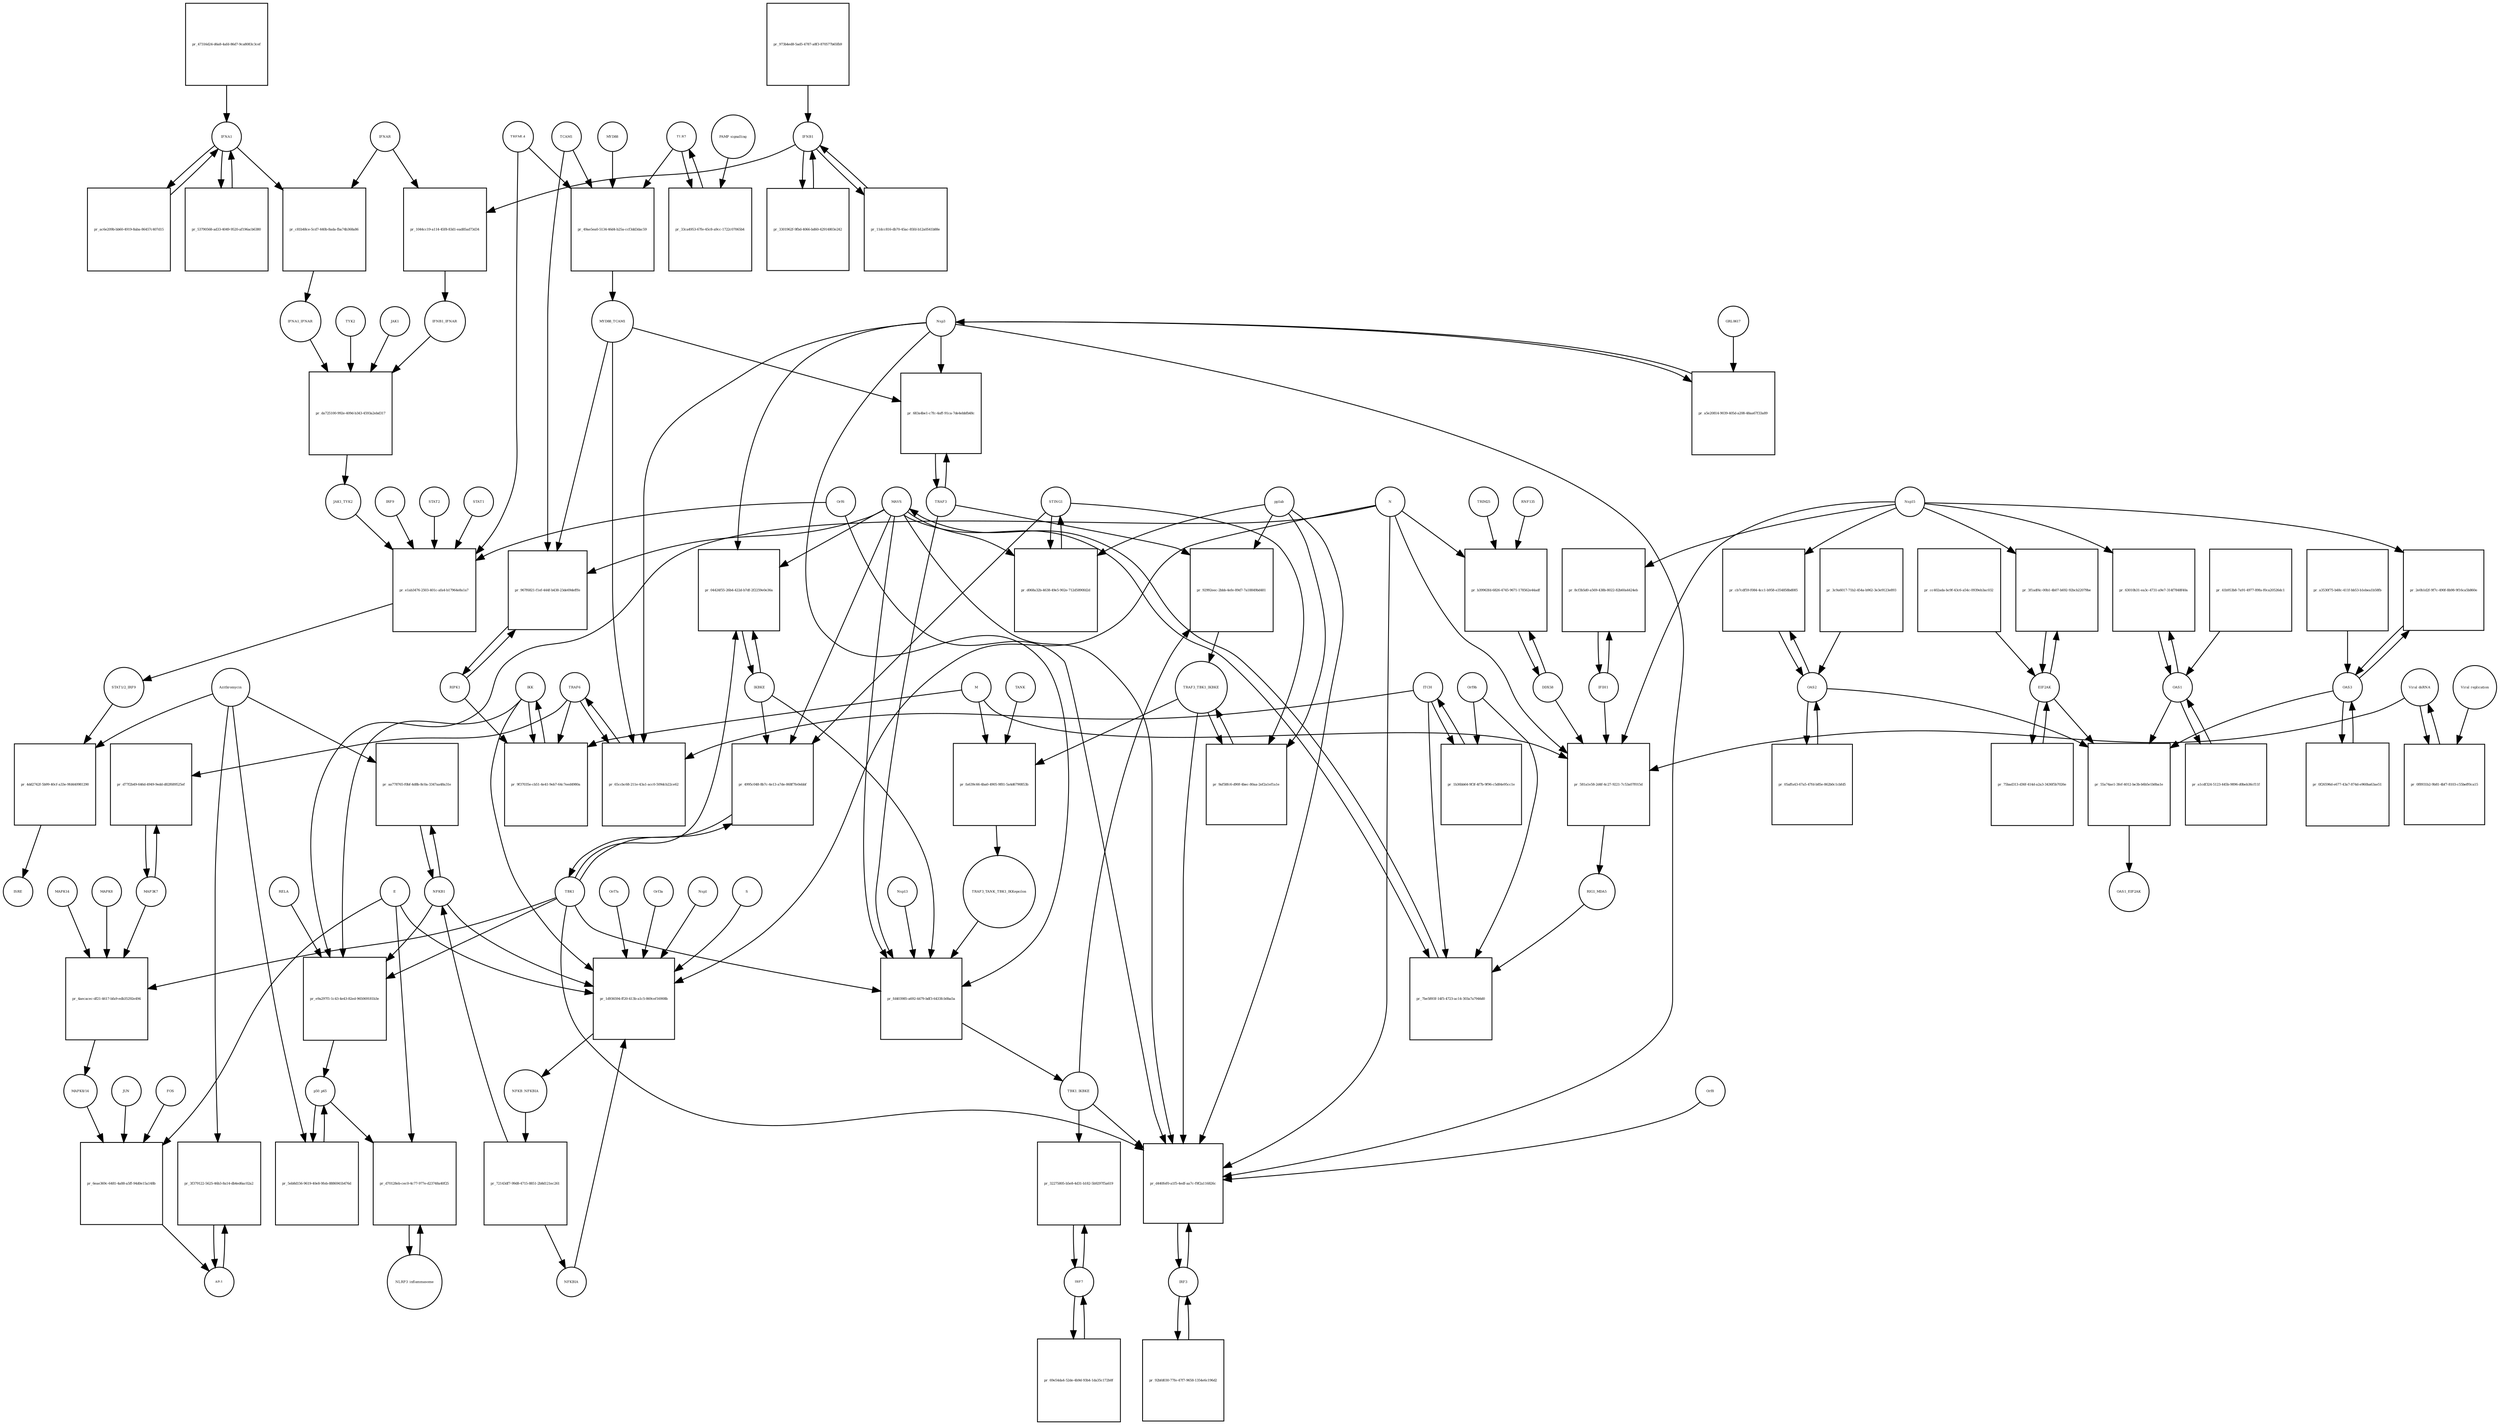 strict digraph  {
IFNA1 [annotation="urn_miriam_pubmed_31226023|urn_miriam_wikipathways_WP4868", bipartite=0, cls=macromolecule, fontsize=4, label=IFNA1, shape=circle];
"pr_ac6e209b-bb60-4919-8aba-86457c407d15" [annotation="", bipartite=1, cls=process, fontsize=4, label="pr_ac6e209b-bb60-4919-8aba-86457c407d15", shape=square];
IFNB1 [annotation="urn_miriam_pubmed_31226023|urn_miriam_wikipathways_WP4868", bipartite=0, cls=macromolecule, fontsize=4, label=IFNB1, shape=circle];
"pr_3301962f-9fbd-4066-bd60-42914803e242" [annotation="", bipartite=1, cls=process, fontsize=4, label="pr_3301962f-9fbd-4066-bd60-42914803e242", shape=square];
"STAT1/2_IRF9" [annotation="urn_miriam_pubmed_31226023|urn_miriam_wikipathways_WP4868", bipartite=0, cls=complex, fontsize=4, label="STAT1/2_IRF9", shape=circle];
"pr_4dd2742f-5b99-40cf-a33e-9fd440981290" [annotation="", bipartite=1, cls=process, fontsize=4, label="pr_4dd2742f-5b99-40cf-a33e-9fd440981290", shape=square];
ISRE [annotation="urn_miriam_pubmed_31226023|urn_miriam_wikipathways_WP4868", bipartite=0, cls=complex, fontsize=4, label=ISRE, shape=circle];
Azithromycin [annotation=urn_miriam_wikipathways_WP4868, bipartite=0, cls="simple chemical", fontsize=4, label=Azithromycin, shape=circle];
"AP-1" [annotation="urn_miriam_pubmed_31226023|urn_miriam_wikipathways_WP4868", bipartite=0, cls=complex, fontsize=4, label="AP-1", shape=circle];
"pr_3f379122-5625-46b3-8a14-db4ed6ac02a2" [annotation="", bipartite=1, cls=process, fontsize=4, label="pr_3f379122-5625-46b3-8a14-db4ed6ac02a2", shape=square];
NFKB1 [annotation=urn_miriam_wikipathways_WP4868, bipartite=0, cls=macromolecule, fontsize=4, label=NFKB1, shape=circle];
"pr_aa778765-f0bf-4d8b-8c0a-3347aa48a31e" [annotation="", bipartite=1, cls=process, fontsize=4, label="pr_aa778765-f0bf-4d8b-8c0a-3347aa48a31e", shape=square];
IRF3 [annotation="", bipartite=0, cls=macromolecule, fontsize=4, label=IRF3, shape=circle];
"pr_92bfd030-77fe-47f7-9658-1354e6c196d2" [annotation="", bipartite=1, cls=process, fontsize=4, label="pr_92bfd030-77fe-47f7-9658-1354e6c196d2", shape=square];
p50_p65 [annotation="", bipartite=0, cls=complex, fontsize=4, label=p50_p65, shape=circle];
"pr_5eb8d156-9619-40e8-9feb-8886941b476d" [annotation="", bipartite=1, cls=process, fontsize=4, label="pr_5eb8d156-9619-40e8-9feb-8886941b476d", shape=square];
IRF7 [annotation="", bipartite=0, cls=macromolecule, fontsize=4, label=IRF7, shape=circle];
"pr_69e54da4-52de-4b9d-93b4-1da35c172b0f" [annotation="", bipartite=1, cls=process, fontsize=4, label="pr_69e54da4-52de-4b9d-93b4-1da35c172b0f", shape=square];
"pr_11dcc816-db70-45ac-85fd-b12a0541b88e" [annotation="", bipartite=1, cls=process, fontsize=4, label="pr_11dcc816-db70-45ac-85fd-b12a0541b88e", shape=square];
"pr_53790568-ad33-4049-9520-af196acb6380" [annotation="", bipartite=1, cls=process, fontsize=4, label="pr_53790568-ad33-4049-9520-af196acb6380", shape=square];
OAS1 [annotation="", bipartite=0, cls=macromolecule, fontsize=4, label=OAS1, shape=circle];
"pr_a1cdf324-5123-445b-9896-d0beb36cf11f" [annotation="", bipartite=1, cls=process, fontsize=4, label="pr_a1cdf324-5123-445b-9896-d0beb36cf11f", shape=square];
EIF2AK [annotation="", bipartite=0, cls=macromolecule, fontsize=4, label=EIF2AK, shape=circle];
"pr_75bad313-d36f-414d-a2a3-3436f5b7026e" [annotation="", bipartite=1, cls=process, fontsize=4, label="pr_75bad313-d36f-414d-a2a3-3436f5b7026e", shape=square];
OAS2 [annotation="", bipartite=0, cls=macromolecule, fontsize=4, label=OAS2, shape=circle];
"pr_05affa43-67a5-47fd-b85e-862b0c1cbfd5" [annotation="", bipartite=1, cls=process, fontsize=4, label="pr_05affa43-67a5-47fd-b85e-862b0c1cbfd5", shape=square];
OAS3 [annotation="", bipartite=0, cls=macromolecule, fontsize=4, label=OAS3, shape=circle];
"pr_0f26596d-e677-43a7-874d-e960ba63ae51" [annotation="", bipartite=1, cls=process, fontsize=4, label="pr_0f26596d-e677-43a7-874d-e960ba63ae51", shape=square];
"pr_973b4ed8-5ad5-4787-a8f3-870577b65fb9" [annotation="", bipartite=1, cls=process, fontsize=4, label="pr_973b4ed8-5ad5-4787-a8f3-870577b65fb9", shape=square];
"pr_47316d24-d6a8-4afd-86d7-9ca8083c3cef" [annotation="", bipartite=1, cls=process, fontsize=4, label="pr_47316d24-d6a8-4afd-86d7-9ca8083c3cef", shape=square];
"pr_41b953b8-7a91-4977-89fa-f0ca20526dc1" [annotation="", bipartite=1, cls=process, fontsize=4, label="pr_41b953b8-7a91-4977-89fa-f0ca20526dc1", shape=square];
"pr_cc402ada-bc9f-43c6-a54c-0939eb3ac032" [annotation="", bipartite=1, cls=process, fontsize=4, label="pr_cc402ada-bc9f-43c6-a54c-0939eb3ac032", shape=square];
TRAF6 [annotation="urn_miriam_pubmed_31226023|urn_miriam_wikipathways_WP4868", bipartite=0, cls=macromolecule, fontsize=4, label=TRAF6, shape=circle];
"pr_65ccbc68-211e-43a1-acc0-509dcb22ce62" [annotation="", bipartite=1, cls=process, fontsize=4, label="pr_65ccbc68-211e-43a1-acc0-509dcb22ce62", shape=square];
MYD88_TCAM1 [annotation=urn_miriam_pubmed_31226023, bipartite=0, cls=complex, fontsize=4, label=MYD88_TCAM1, shape=circle];
Nsp3 [annotation="urn_miriam_pubmed_31226023|urn_miriam_wikipathways_WP4868|urn_miriam_ncbiprotein_YP_009725299", bipartite=0, cls=macromolecule, fontsize=4, label=Nsp3, shape=circle];
ITCH [annotation="", bipartite=0, cls=macromolecule, fontsize=4, label=ITCH, shape=circle];
TBK1 [annotation="urn_miriam_pubmed_31226023|urn_miriam_wikipathways_WP4868|urn_miriam_pubmed_24622840", bipartite=0, cls=macromolecule, fontsize=4, label=TBK1, shape=circle];
"pr_4995c048-8b7c-4e13-a7de-868f7fe0ebbf" [annotation="", bipartite=1, cls=process, fontsize=4, label="pr_4995c048-8b7c-4e13-a7de-868f7fe0ebbf", shape=square];
IKBKE [annotation="", bipartite=0, cls=macromolecule, fontsize=4, label=IKBKE, shape=circle];
STING1 [annotation=urn_miriam_pubmed_24622840, bipartite=0, cls=macromolecule, fontsize=4, label=STING1, shape=circle];
MAVS [annotation="", bipartite=0, cls=macromolecule, fontsize=4, label=MAVS, shape=circle];
"pr_3c9a6017-71b2-454a-b962-3e3e9123e893" [annotation="", bipartite=1, cls=process, fontsize=4, label="pr_3c9a6017-71b2-454a-b962-3e3e9123e893", shape=square];
"pr_a3530f75-b48c-411f-bb53-b1ebea1b58fb" [annotation="", bipartite=1, cls=process, fontsize=4, label="pr_a3530f75-b48c-411f-bb53-b1ebea1b58fb", shape=square];
TRAF3 [annotation=urn_miriam_pubmed_31226023, bipartite=0, cls=macromolecule, fontsize=4, label=TRAF3, shape=circle];
"pr_683a4be1-c7fc-4aff-91ca-7de4ebbfb48c" [annotation="", bipartite=1, cls=process, fontsize=4, label="pr_683a4be1-c7fc-4aff-91ca-7de4ebbfb48c", shape=square];
MAP3K7 [annotation="", bipartite=0, cls=macromolecule, fontsize=4, label=MAP3K7, shape=circle];
"pr_d77f2b49-646d-4949-9edd-d82f689525ef" [annotation="", bipartite=1, cls=process, fontsize=4, label="pr_d77f2b49-646d-4949-9edd-d82f689525ef", shape=square];
IKK [annotation="", bipartite=0, cls=complex, fontsize=4, label=IKK, shape=circle];
"pr_9f37035e-cb51-4e41-9eb7-64c7eed4980a" [annotation="", bipartite=1, cls=process, fontsize=4, label="pr_9f37035e-cb51-4e41-9eb7-64c7eed4980a", shape=square];
RIPK1 [annotation="", bipartite=0, cls=macromolecule, fontsize=4, label=RIPK1, shape=circle];
M [annotation="urn_miriam_pubmed_31226023|urn_miriam_ncbiprotein_BCD58756", bipartite=0, cls=macromolecule, fontsize=4, label=M, shape=circle];
"pr_04424f55-26b4-422d-b7df-2f2259e0e36a" [annotation="", bipartite=1, cls=process, fontsize=4, label="pr_04424f55-26b4-422d-b7df-2f2259e0e36a", shape=square];
"pr_d440fef0-a1f5-4edf-aa7c-f9f2a116826c" [annotation="", bipartite=1, cls=process, fontsize=4, label="pr_d440fef0-a1f5-4edf-aa7c-f9f2a116826c", shape=square];
TBK1_IKBKE [annotation="urn_miriam_pubmed_31226023|urn_miriam_wikipathways_WP4868|urn_miriam_pubmed_24622840", bipartite=0, cls=complex, fontsize=4, label=TBK1_IKBKE, shape=circle];
N [annotation="urn_miriam_pubmed_31226023|urn_miriam_ncbiprotein_BCD58761", bipartite=0, cls=macromolecule, fontsize=4, label=N, shape=circle];
TRAF3_TBK1_IKBKE [annotation=urn_miriam_pubmed_24622840, bipartite=0, cls=complex, fontsize=4, label=TRAF3_TBK1_IKBKE, shape=circle];
Orf8 [annotation=urn_miriam_ncbiprotein_BCD58760, bipartite=0, cls=complex, fontsize=4, label=Orf8, shape=circle];
Orf6 [annotation="urn_miriam_pubmed_31226023|urn_miriam_ncbiprotein_BCD58757", bipartite=0, cls=macromolecule, fontsize=4, label=Orf6, shape=circle];
pp1ab [annotation="urn_miriam_ncbiprotein_YP_009724389|urn_miriam_pubmed_24622840", bipartite=0, cls=macromolecule, fontsize=4, label=pp1ab, shape=circle];
"pr_967f6821-f1ef-444f-b438-23de69defffe" [annotation="", bipartite=1, cls=process, fontsize=4, label="pr_967f6821-f1ef-444f-b438-23de69defffe", shape=square];
TCAM1 [annotation=urn_miriam_pubmed_31226023, bipartite=0, cls=macromolecule, fontsize=4, label=TCAM1, shape=circle];
"pr_7be5893f-14f5-4723-ac14-303a7a7946d0" [annotation="", bipartite=1, cls=process, fontsize=4, label="pr_7be5893f-14f5-4723-ac14-303a7a7946d0", shape=square];
RIG1_MDA5 [annotation="urn_miriam_pubmed_31226023|urn_miriam_pubmed_19052324", bipartite=0, cls=complex, fontsize=4, label=RIG1_MDA5, shape=circle];
Orf9b [annotation="urn_miriam_pubmed_31226023|urn_miriam_ncbiprotein_ABI96969|urn_miriam_uniprot_P0DTD2", bipartite=0, cls=macromolecule, fontsize=4, label=Orf9b, shape=circle];
"pr_2e0b1d2f-9f7c-490f-8b98-9f16ca5b860e" [annotation="", bipartite=1, cls=process, fontsize=4, label="pr_2e0b1d2f-9f7c-490f-8b98-9f16ca5b860e", shape=square];
Nsp15 [annotation="urn_miriam_pubmed_31226023|urn_miriam_ncbiprotein_YP_009725310", bipartite=0, cls=macromolecule, fontsize=4, label=Nsp15, shape=circle];
"pr_cb7cdf59-f084-4cc1-b958-e354858bd085" [annotation="", bipartite=1, cls=process, fontsize=4, label="pr_cb7cdf59-f084-4cc1-b958-e354858bd085", shape=square];
"pr_63010b31-ea3c-4731-a9e7-314f7848f40a" [annotation="", bipartite=1, cls=process, fontsize=4, label="pr_63010b31-ea3c-4731-a9e7-314f7848f40a", shape=square];
"pr_3f1adf4c-00b1-4b07-b692-92bcb22079be" [annotation="", bipartite=1, cls=process, fontsize=4, label="pr_3f1adf4c-00b1-4b07-b692-92bcb22079be", shape=square];
"Viral dsRNA" [annotation="urn_miriam_pubmed_31226023|urn_miriam_pubmed_19052324|urn_miriam_taxonomy_694009", bipartite=0, cls="nucleic acid feature", fontsize=4, label="Viral dsRNA", shape=circle];
"pr_0f8931b2-9b81-4bf7-8103-c55beff0ca15" [annotation="", bipartite=1, cls=process, fontsize=4, label="pr_0f8931b2-9b81-4bf7-8103-c55beff0ca15", shape=square];
"Viral replication" [annotation="urn_miriam_pubmed_31226023|urn_miriam_pubmed_19052324|urn_miriam_mesh_D014779", bipartite=0, cls=phenotype, fontsize=4, label="Viral replication", shape=circle];
"pr_a5e20814-9039-405d-a208-48aa67f33a89" [annotation="", bipartite=1, cls=process, fontsize=4, label="pr_a5e20814-9039-405d-a208-48aa67f33a89", shape=square];
GRL0617 [annotation=urn_miriam_wikipathways_WP4868, bipartite=0, cls="simple chemical", fontsize=4, label=GRL0617, shape=circle];
"pr_d068a32b-4638-49e5-902e-712d5890fd2d" [annotation="", bipartite=1, cls=process, fontsize=4, label="pr_d068a32b-4638-49e5-902e-712d5890fd2d", shape=square];
"pr_9af58fc6-d90f-4bec-80aa-2ef2a1ef1a1e" [annotation="", bipartite=1, cls=process, fontsize=4, label="pr_9af58fc6-d90f-4bec-80aa-2ef2a1ef1a1e", shape=square];
TLR7 [annotation=urn_miriam_pubmed_31226023, bipartite=0, cls=macromolecule, fontsize=4, label=TLR7, shape=circle];
"pr_33ca4953-67fe-45c8-a9cc-1722c07065b4" [annotation="", bipartite=1, cls=process, fontsize=4, label="pr_33ca4953-67fe-45c8-a9cc-1722c07065b4", shape=square];
"PAMP signalling" [annotation="urn_miriam_pubmed_31226023|urn_miriam_mesh_D000069452", bipartite=0, cls=phenotype, fontsize=4, label="PAMP signalling", shape=circle];
IFIH1 [annotation="", bipartite=0, cls=macromolecule, fontsize=4, label=IFIH1, shape=circle];
"pr_8cf3b5d0-a569-438b-8022-82b60a4424eb" [annotation="", bipartite=1, cls=process, fontsize=4, label="pr_8cf3b5d0-a569-438b-8022-82b60a4424eb", shape=square];
DDX58 [annotation="urn_miriam_pubmed_31226023|urn_miriam_pubmed_19052324", bipartite=0, cls=macromolecule, fontsize=4, label=DDX58, shape=circle];
"pr_b39963fd-6826-4745-9671-178562e44adf" [annotation="", bipartite=1, cls=process, fontsize=4, label="pr_b39963fd-6826-4745-9671-178562e44adf", shape=square];
TRIM25 [annotation="", bipartite=0, cls=macromolecule, fontsize=4, label=TRIM25, shape=circle];
RNF135 [annotation="", bipartite=0, cls=macromolecule, fontsize=4, label=RNF135, shape=circle];
"pr_1b36bb64-9f3f-4f7b-9f96-c5d84e95cc1e" [annotation="", bipartite=1, cls=process, fontsize=4, label="pr_1b36bb64-9f3f-4f7b-9f96-c5d84e95cc1e", shape=square];
"pr_fa639c66-4ba0-4905-9f81-5a4d6790853b" [annotation="", bipartite=1, cls=process, fontsize=4, label="pr_fa639c66-4ba0-4905-9f81-5a4d6790853b", shape=square];
TRAF3_TANK_TBK1_IKKepsilon [annotation="", bipartite=0, cls=complex, fontsize=4, label=TRAF3_TANK_TBK1_IKKepsilon, shape=circle];
TANK [annotation="", bipartite=0, cls=macromolecule, fontsize=4, label=TANK, shape=circle];
"pr_32275805-b5e8-4d31-b182-5b9297f5a619" [annotation="", bipartite=1, cls=process, fontsize=4, label="pr_32275805-b5e8-4d31-b182-5b9297f5a619", shape=square];
NLRP3_inflammasome [annotation="", bipartite=0, cls=complex, fontsize=4, label=NLRP3_inflammasome, shape=circle];
"pr_d70128eb-cec0-4c77-977e-d23748a40f25" [annotation="", bipartite=1, cls=process, fontsize=4, label="pr_d70128eb-cec0-4c77-977e-d23748a40f25", shape=square];
E [annotation="urn_miriam_pubmed_31226023|urn_miriam_ncbiprotein_BCD58755", bipartite=0, cls=macromolecule, fontsize=4, label=E, shape=circle];
STAT1 [annotation="urn_miriam_pubmed_31226023|urn_miriam_wikipathways_WP4868", bipartite=0, cls=macromolecule, fontsize=4, label=STAT1, shape=circle];
"pr_e1ab3476-2503-401c-afa4-b17964e8a1a7" [annotation="", bipartite=1, cls=process, fontsize=4, label="pr_e1ab3476-2503-401c-afa4-b17964e8a1a7", shape=square];
TREML4 [annotation=urn_miriam_wikipathways_WP4868, bipartite=0, cls=macromolecule, fontsize=4, label=TREML4, shape=circle];
JAK1_TYK2 [annotation="urn_miriam_pubmed_31226023|urn_miriam_wikipathways_WP4868", bipartite=0, cls=complex, fontsize=4, label=JAK1_TYK2, shape=circle];
IRF9 [annotation="urn_miriam_pubmed_31226023|urn_miriam_wikipathways_WP4868", bipartite=0, cls=macromolecule, fontsize=4, label=IRF9, shape=circle];
STAT2 [annotation="urn_miriam_pubmed_31226023|urn_miriam_wikipathways_WP4868", bipartite=0, cls=macromolecule, fontsize=4, label=STAT2, shape=circle];
"pr_55a74ae1-3fef-4012-be3b-b6b5e1b0ba1e" [annotation="", bipartite=1, cls=process, fontsize=4, label="pr_55a74ae1-3fef-4012-be3b-b6b5e1b0ba1e", shape=square];
OAS1_EIF2AK [annotation="", bipartite=0, cls=complex, fontsize=4, label=OAS1_EIF2AK, shape=circle];
JAK1 [annotation="urn_miriam_pubmed_31226023|urn_miriam_wikipathways_WP4868", bipartite=0, cls=macromolecule, fontsize=4, label=JAK1, shape=circle];
"pr_da725100-992e-409d-b343-4593a2ebd317" [annotation="", bipartite=1, cls=process, fontsize=4, label="pr_da725100-992e-409d-b343-4593a2ebd317", shape=square];
IFNA1_IFNAR [annotation="urn_miriam_pubmed_31226023|urn_miriam_wikipathways_WP4868", bipartite=0, cls=complex, fontsize=4, label=IFNA1_IFNAR, shape=circle];
IFNB1_IFNAR [annotation="urn_miriam_pubmed_31226023|urn_miriam_wikipathways_WP4868", bipartite=0, cls=complex, fontsize=4, label=IFNB1_IFNAR, shape=circle];
TYK2 [annotation="urn_miriam_pubmed_31226023|urn_miriam_wikipathways_WP4868", bipartite=0, cls=macromolecule, fontsize=4, label=TYK2, shape=circle];
MYD88 [annotation="urn_miriam_pubmed_31226023|urn_miriam_wikipathways_WP4868", bipartite=0, cls=macromolecule, fontsize=4, label=MYD88, shape=circle];
"pr_49ae5ea0-5134-46d4-b25a-ccf3dd3dac59" [annotation="", bipartite=1, cls=process, fontsize=4, label="pr_49ae5ea0-5134-46d4-b25a-ccf3dd3dac59", shape=square];
NFKB_NFKBIA [annotation="urn_miriam_pubmed_31226023|urn_miriam_wikipathways_WP4868", bipartite=0, cls=complex, fontsize=4, label=NFKB_NFKBIA, shape=circle];
"pr_72143df7-99d8-4715-8851-2b8d121ec261" [annotation="", bipartite=1, cls=process, fontsize=4, label="pr_72143df7-99d8-4715-8851-2b8d121ec261", shape=square];
NFKBIA [annotation="urn_miriam_pubmed_31226023|urn_miriam_wikipathways_WP4868", bipartite=0, cls=macromolecule, fontsize=4, label=NFKBIA, shape=circle];
IFNAR [annotation="urn_miriam_pubmed_31226023|urn_miriam_wikipathways_WP4868", bipartite=0, cls=complex, fontsize=4, label=IFNAR, shape=circle];
"pr_c81b48ce-5cd7-440b-8ada-fba74b368a86" [annotation="", bipartite=1, cls=process, fontsize=4, label="pr_c81b48ce-5cd7-440b-8ada-fba74b368a86", shape=square];
"pr_1044cc19-a114-45f8-83d1-ead85ad73d34" [annotation="", bipartite=1, cls=process, fontsize=4, label="pr_1044cc19-a114-45f8-83d1-ead85ad73d34", shape=square];
MAPK14 [annotation="urn_miriam_pubmed_31226023|urn_miriam_wikipathways_WP4868", bipartite=0, cls=macromolecule, fontsize=4, label=MAPK14, shape=circle];
"pr_4aecacec-df21-4617-bfa9-edb35292e494" [annotation="", bipartite=1, cls=process, fontsize=4, label="pr_4aecacec-df21-4617-bfa9-edb35292e494", shape=square];
"MAPK8/14" [annotation="urn_miriam_pubmed_31226023|urn_miriam_wikipathways_WP4868", bipartite=0, cls=complex, fontsize=4, label="MAPK8/14", shape=circle];
MAPK8 [annotation="urn_miriam_pubmed_31226023|urn_miriam_wikipathways_WP4868", bipartite=0, cls=macromolecule, fontsize=4, label=MAPK8, shape=circle];
JUN [annotation="urn_miriam_pubmed_31226023|urn_miriam_wikipathways_WP4868", bipartite=0, cls=macromolecule, fontsize=4, label=JUN, shape=circle];
"pr_6eae369c-6481-4a88-a5ff-94d0e15a148b" [annotation="", bipartite=1, cls=process, fontsize=4, label="pr_6eae369c-6481-4a88-a5ff-94d0e15a148b", shape=square];
FOS [annotation="urn_miriam_pubmed_31226023|urn_miriam_wikipathways_WP4868", bipartite=0, cls=macromolecule, fontsize=4, label=FOS, shape=circle];
"pr_1d936594-ff20-413b-a1c5-869cef16908b" [annotation="", bipartite=1, cls=process, fontsize=4, label="pr_1d936594-ff20-413b-a1c5-869cef16908b", shape=square];
Nsp1 [annotation="urn_miriam_pubmed_31226023|urn_miriam_ncbiprotein_YP_009725297", bipartite=0, cls=macromolecule, fontsize=4, label=Nsp1, shape=circle];
S [annotation=urn_miriam_ncbiprotein_BCD58753, bipartite=0, cls=macromolecule, fontsize=4, label=S, shape=circle];
Orf7a [annotation=urn_miriam_ncbiprotein_BCD58758, bipartite=0, cls=macromolecule, fontsize=4, label=Orf7a, shape=circle];
Orf3a [annotation=urn_miriam_ncbiprotein_BCD58754, bipartite=0, cls=macromolecule, fontsize=4, label=Orf3a, shape=circle];
"pr_fd403985-a692-4479-bdf3-6433fcb0ba5a" [annotation="", bipartite=1, cls=process, fontsize=4, label="pr_fd403985-a692-4479-bdf3-6433fcb0ba5a", shape=square];
Nsp13 [annotation="urn_miriam_uniprot_P0DTD1|urn_miriam_wikipathways_WP4868|urn_miriam_ncbiprotein_YP_009725308", bipartite=0, cls=macromolecule, fontsize=4, label=Nsp13, shape=circle];
RELA [annotation="", bipartite=0, cls=macromolecule, fontsize=4, label=RELA, shape=circle];
"pr_e9a297f1-1c43-4e43-82ed-965069181b3e" [annotation="", bipartite=1, cls=process, fontsize=4, label="pr_e9a297f1-1c43-4e43-82ed-965069181b3e", shape=square];
"pr_581a1e58-2d4f-4c27-9221-7c53a07f015d" [annotation="", bipartite=1, cls=process, fontsize=4, label="pr_581a1e58-2d4f-4c27-9221-7c53a07f015d", shape=square];
"pr_92992eec-2bbb-4efe-89d7-7a18849bd481" [annotation="", bipartite=1, cls=process, fontsize=4, label="pr_92992eec-2bbb-4efe-89d7-7a18849bd481", shape=square];
IFNA1 -> "pr_ac6e209b-bb60-4919-8aba-86457c407d15"  [annotation="", interaction_type=consumption];
IFNA1 -> "pr_53790568-ad33-4049-9520-af196acb6380"  [annotation="", interaction_type=consumption];
IFNA1 -> "pr_c81b48ce-5cd7-440b-8ada-fba74b368a86"  [annotation="", interaction_type=consumption];
"pr_ac6e209b-bb60-4919-8aba-86457c407d15" -> IFNA1  [annotation="", interaction_type=production];
IFNB1 -> "pr_3301962f-9fbd-4066-bd60-42914803e242"  [annotation="", interaction_type=consumption];
IFNB1 -> "pr_11dcc816-db70-45ac-85fd-b12a0541b88e"  [annotation="", interaction_type=consumption];
IFNB1 -> "pr_1044cc19-a114-45f8-83d1-ead85ad73d34"  [annotation="", interaction_type=consumption];
"pr_3301962f-9fbd-4066-bd60-42914803e242" -> IFNB1  [annotation="", interaction_type=production];
"STAT1/2_IRF9" -> "pr_4dd2742f-5b99-40cf-a33e-9fd440981290"  [annotation="", interaction_type=consumption];
"pr_4dd2742f-5b99-40cf-a33e-9fd440981290" -> ISRE  [annotation="", interaction_type=production];
Azithromycin -> "pr_4dd2742f-5b99-40cf-a33e-9fd440981290"  [annotation=urn_miriam_pubmed_31226023, interaction_type=inhibition];
Azithromycin -> "pr_3f379122-5625-46b3-8a14-db4ed6ac02a2"  [annotation=urn_miriam_pubmed_31226023, interaction_type=inhibition];
Azithromycin -> "pr_aa778765-f0bf-4d8b-8c0a-3347aa48a31e"  [annotation=urn_miriam_wikipathways_WP4868, interaction_type=inhibition];
Azithromycin -> "pr_5eb8d156-9619-40e8-9feb-8886941b476d"  [annotation=urn_miriam_pubmed_31226023, interaction_type=inhibition];
"AP-1" -> "pr_3f379122-5625-46b3-8a14-db4ed6ac02a2"  [annotation="", interaction_type=consumption];
"pr_3f379122-5625-46b3-8a14-db4ed6ac02a2" -> "AP-1"  [annotation="", interaction_type=production];
NFKB1 -> "pr_aa778765-f0bf-4d8b-8c0a-3347aa48a31e"  [annotation="", interaction_type=consumption];
NFKB1 -> "pr_1d936594-ff20-413b-a1c5-869cef16908b"  [annotation="", interaction_type=consumption];
NFKB1 -> "pr_e9a297f1-1c43-4e43-82ed-965069181b3e"  [annotation="", interaction_type=consumption];
"pr_aa778765-f0bf-4d8b-8c0a-3347aa48a31e" -> NFKB1  [annotation="", interaction_type=production];
IRF3 -> "pr_92bfd030-77fe-47f7-9658-1354e6c196d2"  [annotation="", interaction_type=consumption];
IRF3 -> "pr_d440fef0-a1f5-4edf-aa7c-f9f2a116826c"  [annotation="", interaction_type=consumption];
"pr_92bfd030-77fe-47f7-9658-1354e6c196d2" -> IRF3  [annotation="", interaction_type=production];
p50_p65 -> "pr_5eb8d156-9619-40e8-9feb-8886941b476d"  [annotation="", interaction_type=consumption];
p50_p65 -> "pr_d70128eb-cec0-4c77-977e-d23748a40f25"  [annotation="urn_miriam_pubmed_32133002|urn_miriam_taxonomy_694009|urn_miriam_pubmed_28531279", interaction_type=catalysis];
"pr_5eb8d156-9619-40e8-9feb-8886941b476d" -> p50_p65  [annotation="", interaction_type=production];
IRF7 -> "pr_69e54da4-52de-4b9d-93b4-1da35c172b0f"  [annotation="", interaction_type=consumption];
IRF7 -> "pr_32275805-b5e8-4d31-b182-5b9297f5a619"  [annotation="", interaction_type=consumption];
"pr_69e54da4-52de-4b9d-93b4-1da35c172b0f" -> IRF7  [annotation="", interaction_type=production];
"pr_11dcc816-db70-45ac-85fd-b12a0541b88e" -> IFNB1  [annotation="", interaction_type=production];
"pr_53790568-ad33-4049-9520-af196acb6380" -> IFNA1  [annotation="", interaction_type=production];
OAS1 -> "pr_a1cdf324-5123-445b-9896-d0beb36cf11f"  [annotation="", interaction_type=consumption];
OAS1 -> "pr_63010b31-ea3c-4731-a9e7-314f7848f40a"  [annotation="", interaction_type=consumption];
OAS1 -> "pr_55a74ae1-3fef-4012-be3b-b6b5e1b0ba1e"  [annotation="", interaction_type=consumption];
"pr_a1cdf324-5123-445b-9896-d0beb36cf11f" -> OAS1  [annotation="", interaction_type=production];
EIF2AK -> "pr_75bad313-d36f-414d-a2a3-3436f5b7026e"  [annotation="", interaction_type=consumption];
EIF2AK -> "pr_3f1adf4c-00b1-4b07-b692-92bcb22079be"  [annotation="", interaction_type=consumption];
EIF2AK -> "pr_55a74ae1-3fef-4012-be3b-b6b5e1b0ba1e"  [annotation="", interaction_type=consumption];
"pr_75bad313-d36f-414d-a2a3-3436f5b7026e" -> EIF2AK  [annotation="", interaction_type=production];
OAS2 -> "pr_05affa43-67a5-47fd-b85e-862b0c1cbfd5"  [annotation="", interaction_type=consumption];
OAS2 -> "pr_cb7cdf59-f084-4cc1-b958-e354858bd085"  [annotation="", interaction_type=consumption];
OAS2 -> "pr_55a74ae1-3fef-4012-be3b-b6b5e1b0ba1e"  [annotation="", interaction_type=consumption];
"pr_05affa43-67a5-47fd-b85e-862b0c1cbfd5" -> OAS2  [annotation="", interaction_type=production];
OAS3 -> "pr_0f26596d-e677-43a7-874d-e960ba63ae51"  [annotation="", interaction_type=consumption];
OAS3 -> "pr_2e0b1d2f-9f7c-490f-8b98-9f16ca5b860e"  [annotation="", interaction_type=consumption];
OAS3 -> "pr_55a74ae1-3fef-4012-be3b-b6b5e1b0ba1e"  [annotation="", interaction_type=consumption];
"pr_0f26596d-e677-43a7-874d-e960ba63ae51" -> OAS3  [annotation="", interaction_type=production];
"pr_973b4ed8-5ad5-4787-a8f3-870577b65fb9" -> IFNB1  [annotation="", interaction_type=production];
"pr_47316d24-d6a8-4afd-86d7-9ca8083c3cef" -> IFNA1  [annotation="", interaction_type=production];
"pr_41b953b8-7a91-4977-89fa-f0ca20526dc1" -> OAS1  [annotation="", interaction_type=production];
"pr_cc402ada-bc9f-43c6-a54c-0939eb3ac032" -> EIF2AK  [annotation="", interaction_type=production];
TRAF6 -> "pr_65ccbc68-211e-43a1-acc0-509dcb22ce62"  [annotation="", interaction_type=consumption];
TRAF6 -> "pr_d77f2b49-646d-4949-9edd-d82f689525ef"  [annotation=urn_miriam_pubmed_31226023, interaction_type=catalysis];
TRAF6 -> "pr_9f37035e-cb51-4e41-9eb7-64c7eed4980a"  [annotation="urn_miriam_pubmed_31226023|urn_miriam_taxonomy_694009", interaction_type=catalysis];
"pr_65ccbc68-211e-43a1-acc0-509dcb22ce62" -> TRAF6  [annotation="", interaction_type=production];
MYD88_TCAM1 -> "pr_65ccbc68-211e-43a1-acc0-509dcb22ce62"  [annotation="urn_miriam_pubmed_31226023|urn_miriam_taxonomy_694009|urn_miriam_pubmed_25135833", interaction_type=catalysis];
MYD88_TCAM1 -> "pr_683a4be1-c7fc-4aff-91ca-7de4ebbfb48c"  [annotation="urn_miriam_pubmed_31226023|urn_miriam_taxonomy_694009", interaction_type=catalysis];
MYD88_TCAM1 -> "pr_967f6821-f1ef-444f-b438-23de69defffe"  [annotation="urn_miriam_pubmed_20404851|urn_miriam_pubmed_31226023", interaction_type=catalysis];
Nsp3 -> "pr_65ccbc68-211e-43a1-acc0-509dcb22ce62"  [annotation="urn_miriam_pubmed_31226023|urn_miriam_taxonomy_694009|urn_miriam_pubmed_25135833", interaction_type=inhibition];
Nsp3 -> "pr_683a4be1-c7fc-4aff-91ca-7de4ebbfb48c"  [annotation="urn_miriam_pubmed_31226023|urn_miriam_taxonomy_694009", interaction_type=inhibition];
Nsp3 -> "pr_04424f55-26b4-422d-b7df-2f2259e0e36a"  [annotation="urn_miriam_pubmed_18353649|urn_miriam_pubmed_25636800|urn_miriam_pubmed_31226023|urn_miriam_taxonomy_694009", interaction_type=inhibition];
Nsp3 -> "pr_d440fef0-a1f5-4edf-aa7c-f9f2a116826c"  [annotation="urn_miriam_pubmed_14679297|urn_miriam_pubmed_17108024|urn_miriam_pubmed_24622840|urn_miriam_pubmed_25481026|urn_miriam_pubmed_25636800|urn_miriam_pubmed_29294448|urn_miriam_pubmed_17761676|urn_miriam_pubmed_18440553|urn_miriam_pubmed_31226023|urn_miriam_taxonomy_694009", interaction_type=inhibition];
Nsp3 -> "pr_a5e20814-9039-405d-a208-48aa67f33a89"  [annotation="", interaction_type=consumption];
Nsp3 -> "pr_fd403985-a692-4479-bdf3-6433fcb0ba5a"  [annotation="urn_miriam_pubmed_31226023|urn_miriam_taxonomy_694009|urn_miriam_pubmed_19380580", interaction_type=inhibition];
ITCH -> "pr_65ccbc68-211e-43a1-acc0-509dcb22ce62"  [annotation="urn_miriam_pubmed_31226023|urn_miriam_taxonomy_694009|urn_miriam_pubmed_25135833", interaction_type=inhibition];
ITCH -> "pr_7be5893f-14f5-4723-ac14-303a7a7946d0"  [annotation="urn_miriam_pubmed_19052324|urn_miriam_pubmed_25135833|urn_miriam_pubmed_31226023|urn_miriam_taxonomy_694009", interaction_type=inhibition];
ITCH -> "pr_1b36bb64-9f3f-4f7b-9f96-c5d84e95cc1e"  [annotation="", interaction_type=consumption];
TBK1 -> "pr_4995c048-8b7c-4e13-a7de-868f7fe0ebbf"  [annotation="", interaction_type=consumption];
TBK1 -> "pr_04424f55-26b4-422d-b7df-2f2259e0e36a"  [annotation="urn_miriam_pubmed_18353649|urn_miriam_pubmed_25636800|urn_miriam_pubmed_31226023|urn_miriam_taxonomy_694009", interaction_type=catalysis];
TBK1 -> "pr_d440fef0-a1f5-4edf-aa7c-f9f2a116826c"  [annotation="urn_miriam_pubmed_14679297|urn_miriam_pubmed_17108024|urn_miriam_pubmed_24622840|urn_miriam_pubmed_25481026|urn_miriam_pubmed_25636800|urn_miriam_pubmed_29294448|urn_miriam_pubmed_17761676|urn_miriam_pubmed_18440553|urn_miriam_pubmed_31226023|urn_miriam_taxonomy_694009", interaction_type=catalysis];
TBK1 -> "pr_4aecacec-df21-4617-bfa9-edb35292e494"  [annotation=urn_miriam_pubmed_31226023, interaction_type=catalysis];
TBK1 -> "pr_fd403985-a692-4479-bdf3-6433fcb0ba5a"  [annotation="", interaction_type=consumption];
TBK1 -> "pr_e9a297f1-1c43-4e43-82ed-965069181b3e"  [annotation="urn_miriam_pubmed_14679297|urn_miriam_pubmed_17108024|urn_miriam_pubmed_19609947|urn_miriam_pubmed_31226023|urn_miriam_taxonomy_694009", interaction_type=catalysis];
"pr_4995c048-8b7c-4e13-a7de-868f7fe0ebbf" -> TBK1  [annotation="", interaction_type=production];
IKBKE -> "pr_4995c048-8b7c-4e13-a7de-868f7fe0ebbf"  [annotation="urn_miriam_pubmed_24622840|urn_miriam_pubmed_25636800|urn_miriam_pubmed_26631542", interaction_type=catalysis];
IKBKE -> "pr_04424f55-26b4-422d-b7df-2f2259e0e36a"  [annotation="", interaction_type=consumption];
IKBKE -> "pr_fd403985-a692-4479-bdf3-6433fcb0ba5a"  [annotation="", interaction_type=consumption];
STING1 -> "pr_4995c048-8b7c-4e13-a7de-868f7fe0ebbf"  [annotation="urn_miriam_pubmed_24622840|urn_miriam_pubmed_25636800|urn_miriam_pubmed_26631542", interaction_type=catalysis];
STING1 -> "pr_d068a32b-4638-49e5-902e-712d5890fd2d"  [annotation="", interaction_type=consumption];
STING1 -> "pr_9af58fc6-d90f-4bec-80aa-2ef2a1ef1a1e"  [annotation="urn_miriam_pubmed_24622840|urn_miriam_taxonomy_694009", interaction_type=catalysis];
MAVS -> "pr_4995c048-8b7c-4e13-a7de-868f7fe0ebbf"  [annotation="urn_miriam_pubmed_24622840|urn_miriam_pubmed_25636800|urn_miriam_pubmed_26631542", interaction_type=catalysis];
MAVS -> "pr_04424f55-26b4-422d-b7df-2f2259e0e36a"  [annotation="urn_miriam_pubmed_18353649|urn_miriam_pubmed_25636800|urn_miriam_pubmed_31226023|urn_miriam_taxonomy_694009", interaction_type=catalysis];
MAVS -> "pr_d440fef0-a1f5-4edf-aa7c-f9f2a116826c"  [annotation="urn_miriam_pubmed_14679297|urn_miriam_pubmed_17108024|urn_miriam_pubmed_24622840|urn_miriam_pubmed_25481026|urn_miriam_pubmed_25636800|urn_miriam_pubmed_29294448|urn_miriam_pubmed_17761676|urn_miriam_pubmed_18440553|urn_miriam_pubmed_31226023|urn_miriam_taxonomy_694009", interaction_type=catalysis];
MAVS -> "pr_967f6821-f1ef-444f-b438-23de69defffe"  [annotation="urn_miriam_pubmed_20404851|urn_miriam_pubmed_31226023", interaction_type=catalysis];
MAVS -> "pr_7be5893f-14f5-4723-ac14-303a7a7946d0"  [annotation="", interaction_type=consumption];
MAVS -> "pr_d068a32b-4638-49e5-902e-712d5890fd2d"  [annotation="urn_miriam_pubmed_22312431|urn_miriam_pubmed_24622840|urn_miriam_taxonomy_694009", interaction_type=catalysis];
MAVS -> "pr_fd403985-a692-4479-bdf3-6433fcb0ba5a"  [annotation="urn_miriam_pubmed_31226023|urn_miriam_taxonomy_694009|urn_miriam_pubmed_19380580", interaction_type=catalysis];
"pr_3c9a6017-71b2-454a-b962-3e3e9123e893" -> OAS2  [annotation="", interaction_type=production];
"pr_a3530f75-b48c-411f-bb53-b1ebea1b58fb" -> OAS3  [annotation="", interaction_type=production];
TRAF3 -> "pr_683a4be1-c7fc-4aff-91ca-7de4ebbfb48c"  [annotation="", interaction_type=consumption];
TRAF3 -> "pr_fd403985-a692-4479-bdf3-6433fcb0ba5a"  [annotation="urn_miriam_pubmed_31226023|urn_miriam_taxonomy_694009|urn_miriam_pubmed_19380580", interaction_type=catalysis];
TRAF3 -> "pr_92992eec-2bbb-4efe-89d7-7a18849bd481"  [annotation="", interaction_type=consumption];
"pr_683a4be1-c7fc-4aff-91ca-7de4ebbfb48c" -> TRAF3  [annotation="", interaction_type=production];
MAP3K7 -> "pr_d77f2b49-646d-4949-9edd-d82f689525ef"  [annotation="", interaction_type=consumption];
MAP3K7 -> "pr_4aecacec-df21-4617-bfa9-edb35292e494"  [annotation=urn_miriam_pubmed_31226023, interaction_type=catalysis];
"pr_d77f2b49-646d-4949-9edd-d82f689525ef" -> MAP3K7  [annotation="", interaction_type=production];
IKK -> "pr_9f37035e-cb51-4e41-9eb7-64c7eed4980a"  [annotation="", interaction_type=consumption];
IKK -> "pr_1d936594-ff20-413b-a1c5-869cef16908b"  [annotation="urn_miriam_pubmed_31226023|urn_miriam_taxonomy_694009", interaction_type=inhibition];
IKK -> "pr_e9a297f1-1c43-4e43-82ed-965069181b3e"  [annotation="urn_miriam_pubmed_14679297|urn_miriam_pubmed_17108024|urn_miriam_pubmed_19609947|urn_miriam_pubmed_31226023|urn_miriam_taxonomy_694009", interaction_type=catalysis];
"pr_9f37035e-cb51-4e41-9eb7-64c7eed4980a" -> IKK  [annotation="", interaction_type=production];
RIPK1 -> "pr_9f37035e-cb51-4e41-9eb7-64c7eed4980a"  [annotation="urn_miriam_pubmed_31226023|urn_miriam_taxonomy_694009", interaction_type=catalysis];
RIPK1 -> "pr_967f6821-f1ef-444f-b438-23de69defffe"  [annotation="", interaction_type=consumption];
M -> "pr_9f37035e-cb51-4e41-9eb7-64c7eed4980a"  [annotation="urn_miriam_pubmed_31226023|urn_miriam_taxonomy_694009", interaction_type=inhibition];
M -> "pr_fa639c66-4ba0-4905-9f81-5a4d6790853b"  [annotation="urn_miriam_pubmed_19380580|urn_miriam_taxonomy_694009", interaction_type=inhibition];
M -> "pr_581a1e58-2d4f-4c27-9221-7c53a07f015d"  [annotation="urn_miriam_pubmed_19052324|urn_miriam_pubmed_31226023|urn_miriam_taxonomy_694009", interaction_type=inhibition];
"pr_04424f55-26b4-422d-b7df-2f2259e0e36a" -> IKBKE  [annotation="", interaction_type=production];
"pr_d440fef0-a1f5-4edf-aa7c-f9f2a116826c" -> IRF3  [annotation="", interaction_type=production];
TBK1_IKBKE -> "pr_d440fef0-a1f5-4edf-aa7c-f9f2a116826c"  [annotation="urn_miriam_pubmed_14679297|urn_miriam_pubmed_17108024|urn_miriam_pubmed_24622840|urn_miriam_pubmed_25481026|urn_miriam_pubmed_25636800|urn_miriam_pubmed_29294448|urn_miriam_pubmed_17761676|urn_miriam_pubmed_18440553|urn_miriam_pubmed_31226023|urn_miriam_taxonomy_694009", interaction_type=catalysis];
TBK1_IKBKE -> "pr_32275805-b5e8-4d31-b182-5b9297f5a619"  [annotation=urn_miriam_pubmed_19380580, interaction_type=catalysis];
TBK1_IKBKE -> "pr_92992eec-2bbb-4efe-89d7-7a18849bd481"  [annotation="", interaction_type=consumption];
N -> "pr_d440fef0-a1f5-4edf-aa7c-f9f2a116826c"  [annotation="urn_miriam_pubmed_14679297|urn_miriam_pubmed_17108024|urn_miriam_pubmed_24622840|urn_miriam_pubmed_25481026|urn_miriam_pubmed_25636800|urn_miriam_pubmed_29294448|urn_miriam_pubmed_17761676|urn_miriam_pubmed_18440553|urn_miriam_pubmed_31226023|urn_miriam_taxonomy_694009", interaction_type=inhibition];
N -> "pr_b39963fd-6826-4745-9671-178562e44adf"  [annotation="urn_miriam_pubmed_25581309|urn_miriam_pubmed_28148787|urn_miriam_taxonomy_694009", interaction_type=inhibition];
N -> "pr_1d936594-ff20-413b-a1c5-869cef16908b"  [annotation="urn_miriam_pubmed_31226023|urn_miriam_taxonomy_694009", interaction_type=catalysis];
N -> "pr_e9a297f1-1c43-4e43-82ed-965069181b3e"  [annotation="urn_miriam_pubmed_14679297|urn_miriam_pubmed_17108024|urn_miriam_pubmed_19609947|urn_miriam_pubmed_31226023|urn_miriam_taxonomy_694009", interaction_type=inhibition];
N -> "pr_581a1e58-2d4f-4c27-9221-7c53a07f015d"  [annotation="urn_miriam_pubmed_19052324|urn_miriam_pubmed_31226023|urn_miriam_taxonomy_694009", interaction_type=inhibition];
TRAF3_TBK1_IKBKE -> "pr_d440fef0-a1f5-4edf-aa7c-f9f2a116826c"  [annotation="urn_miriam_pubmed_14679297|urn_miriam_pubmed_17108024|urn_miriam_pubmed_24622840|urn_miriam_pubmed_25481026|urn_miriam_pubmed_25636800|urn_miriam_pubmed_29294448|urn_miriam_pubmed_17761676|urn_miriam_pubmed_18440553|urn_miriam_pubmed_31226023|urn_miriam_taxonomy_694009", interaction_type=catalysis];
TRAF3_TBK1_IKBKE -> "pr_9af58fc6-d90f-4bec-80aa-2ef2a1ef1a1e"  [annotation="", interaction_type=consumption];
TRAF3_TBK1_IKBKE -> "pr_fa639c66-4ba0-4905-9f81-5a4d6790853b"  [annotation="", interaction_type=consumption];
Orf8 -> "pr_d440fef0-a1f5-4edf-aa7c-f9f2a116826c"  [annotation="urn_miriam_pubmed_14679297|urn_miriam_pubmed_17108024|urn_miriam_pubmed_24622840|urn_miriam_pubmed_25481026|urn_miriam_pubmed_25636800|urn_miriam_pubmed_29294448|urn_miriam_pubmed_17761676|urn_miriam_pubmed_18440553|urn_miriam_pubmed_31226023|urn_miriam_taxonomy_694009", interaction_type=inhibition];
Orf6 -> "pr_d440fef0-a1f5-4edf-aa7c-f9f2a116826c"  [annotation="urn_miriam_pubmed_14679297|urn_miriam_pubmed_17108024|urn_miriam_pubmed_24622840|urn_miriam_pubmed_25481026|urn_miriam_pubmed_25636800|urn_miriam_pubmed_29294448|urn_miriam_pubmed_17761676|urn_miriam_pubmed_18440553|urn_miriam_pubmed_31226023|urn_miriam_taxonomy_694009", interaction_type=inhibition];
Orf6 -> "pr_e1ab3476-2503-401c-afa4-b17964e8a1a7"  [annotation="urn_miriam_pubmed_31226023|urn_miriam_taxonomy_694009", interaction_type=inhibition];
pp1ab -> "pr_d440fef0-a1f5-4edf-aa7c-f9f2a116826c"  [annotation="urn_miriam_pubmed_14679297|urn_miriam_pubmed_17108024|urn_miriam_pubmed_24622840|urn_miriam_pubmed_25481026|urn_miriam_pubmed_25636800|urn_miriam_pubmed_29294448|urn_miriam_pubmed_17761676|urn_miriam_pubmed_18440553|urn_miriam_pubmed_31226023|urn_miriam_taxonomy_694009", interaction_type=inhibition];
pp1ab -> "pr_d068a32b-4638-49e5-902e-712d5890fd2d"  [annotation="urn_miriam_pubmed_22312431|urn_miriam_pubmed_24622840|urn_miriam_taxonomy_694009", interaction_type=inhibition];
pp1ab -> "pr_9af58fc6-d90f-4bec-80aa-2ef2a1ef1a1e"  [annotation="urn_miriam_pubmed_24622840|urn_miriam_taxonomy_694009", interaction_type=inhibition];
pp1ab -> "pr_92992eec-2bbb-4efe-89d7-7a18849bd481"  [annotation="urn_miriam_pubmed_24622840|urn_miriam_taxonomy_694009", interaction_type=inhibition];
"pr_967f6821-f1ef-444f-b438-23de69defffe" -> RIPK1  [annotation="", interaction_type=production];
TCAM1 -> "pr_967f6821-f1ef-444f-b438-23de69defffe"  [annotation="urn_miriam_pubmed_20404851|urn_miriam_pubmed_31226023", interaction_type=catalysis];
TCAM1 -> "pr_49ae5ea0-5134-46d4-b25a-ccf3dd3dac59"  [annotation="", interaction_type=consumption];
"pr_7be5893f-14f5-4723-ac14-303a7a7946d0" -> MAVS  [annotation="", interaction_type=production];
RIG1_MDA5 -> "pr_7be5893f-14f5-4723-ac14-303a7a7946d0"  [annotation="urn_miriam_pubmed_19052324|urn_miriam_pubmed_25135833|urn_miriam_pubmed_31226023|urn_miriam_taxonomy_694009", interaction_type=catalysis];
Orf9b -> "pr_7be5893f-14f5-4723-ac14-303a7a7946d0"  [annotation="urn_miriam_pubmed_19052324|urn_miriam_pubmed_25135833|urn_miriam_pubmed_31226023|urn_miriam_taxonomy_694009", interaction_type=inhibition];
Orf9b -> "pr_1b36bb64-9f3f-4f7b-9f96-c5d84e95cc1e"  [annotation="urn_miriam_pubmed_25135833|urn_miriam_taxonomy_694009", interaction_type=catalysis];
"pr_2e0b1d2f-9f7c-490f-8b98-9f16ca5b860e" -> OAS3  [annotation="", interaction_type=production];
Nsp15 -> "pr_2e0b1d2f-9f7c-490f-8b98-9f16ca5b860e"  [annotation="urn_miriam_pubmed_31226023|urn_miriam_taxonomy_694009", interaction_type=inhibition];
Nsp15 -> "pr_cb7cdf59-f084-4cc1-b958-e354858bd085"  [annotation="urn_miriam_pubmed_31226023|urn_miriam_taxonomy_694009", interaction_type=inhibition];
Nsp15 -> "pr_63010b31-ea3c-4731-a9e7-314f7848f40a"  [annotation="urn_miriam_pubmed_31226023|urn_miriam_taxonomy_694009", interaction_type=inhibition];
Nsp15 -> "pr_3f1adf4c-00b1-4b07-b692-92bcb22079be"  [annotation="urn_miriam_pubmed_31226023|urn_miriam_taxonomy_694009", interaction_type=inhibition];
Nsp15 -> "pr_8cf3b5d0-a569-438b-8022-82b60a4424eb"  [annotation="urn_miriam_pubmed_28158275|urn_miriam_taxonomy_694009", interaction_type=inhibition];
Nsp15 -> "pr_581a1e58-2d4f-4c27-9221-7c53a07f015d"  [annotation="urn_miriam_pubmed_19052324|urn_miriam_pubmed_31226023|urn_miriam_taxonomy_694009", interaction_type=inhibition];
"pr_cb7cdf59-f084-4cc1-b958-e354858bd085" -> OAS2  [annotation="", interaction_type=production];
"pr_63010b31-ea3c-4731-a9e7-314f7848f40a" -> OAS1  [annotation="", interaction_type=production];
"pr_3f1adf4c-00b1-4b07-b692-92bcb22079be" -> EIF2AK  [annotation="", interaction_type=production];
"Viral dsRNA" -> "pr_0f8931b2-9b81-4bf7-8103-c55beff0ca15"  [annotation="", interaction_type=consumption];
"Viral dsRNA" -> "pr_581a1e58-2d4f-4c27-9221-7c53a07f015d"  [annotation="urn_miriam_pubmed_19052324|urn_miriam_pubmed_31226023|urn_miriam_taxonomy_694009", interaction_type=catalysis];
"pr_0f8931b2-9b81-4bf7-8103-c55beff0ca15" -> "Viral dsRNA"  [annotation="", interaction_type=production];
"Viral replication" -> "pr_0f8931b2-9b81-4bf7-8103-c55beff0ca15"  [annotation="urn_miriam_pubmed_31226023|urn_miriam_taxonomy_694009", interaction_type="necessary stimulation"];
"pr_a5e20814-9039-405d-a208-48aa67f33a89" -> Nsp3  [annotation="", interaction_type=production];
GRL0617 -> "pr_a5e20814-9039-405d-a208-48aa67f33a89"  [annotation=urn_miriam_pubmed_31226023, interaction_type=inhibition];
"pr_d068a32b-4638-49e5-902e-712d5890fd2d" -> STING1  [annotation="", interaction_type=production];
"pr_9af58fc6-d90f-4bec-80aa-2ef2a1ef1a1e" -> TRAF3_TBK1_IKBKE  [annotation="", interaction_type=production];
TLR7 -> "pr_33ca4953-67fe-45c8-a9cc-1722c07065b4"  [annotation="", interaction_type=consumption];
TLR7 -> "pr_49ae5ea0-5134-46d4-b25a-ccf3dd3dac59"  [annotation=urn_miriam_pubmed_31226023, interaction_type=catalysis];
"pr_33ca4953-67fe-45c8-a9cc-1722c07065b4" -> TLR7  [annotation="", interaction_type=production];
"PAMP signalling" -> "pr_33ca4953-67fe-45c8-a9cc-1722c07065b4"  [annotation=urn_miriam_pubmed_31226023, interaction_type="necessary stimulation"];
IFIH1 -> "pr_8cf3b5d0-a569-438b-8022-82b60a4424eb"  [annotation="", interaction_type=consumption];
IFIH1 -> "pr_581a1e58-2d4f-4c27-9221-7c53a07f015d"  [annotation="", interaction_type=consumption];
"pr_8cf3b5d0-a569-438b-8022-82b60a4424eb" -> IFIH1  [annotation="", interaction_type=production];
DDX58 -> "pr_b39963fd-6826-4745-9671-178562e44adf"  [annotation="", interaction_type=consumption];
DDX58 -> "pr_581a1e58-2d4f-4c27-9221-7c53a07f015d"  [annotation="", interaction_type=consumption];
"pr_b39963fd-6826-4745-9671-178562e44adf" -> DDX58  [annotation="", interaction_type=production];
TRIM25 -> "pr_b39963fd-6826-4745-9671-178562e44adf"  [annotation="urn_miriam_pubmed_25581309|urn_miriam_pubmed_28148787|urn_miriam_taxonomy_694009", interaction_type=catalysis];
RNF135 -> "pr_b39963fd-6826-4745-9671-178562e44adf"  [annotation="urn_miriam_pubmed_25581309|urn_miriam_pubmed_28148787|urn_miriam_taxonomy_694009", interaction_type=catalysis];
"pr_1b36bb64-9f3f-4f7b-9f96-c5d84e95cc1e" -> ITCH  [annotation="", interaction_type=production];
"pr_fa639c66-4ba0-4905-9f81-5a4d6790853b" -> TRAF3_TANK_TBK1_IKKepsilon  [annotation="", interaction_type=production];
TRAF3_TANK_TBK1_IKKepsilon -> "pr_fd403985-a692-4479-bdf3-6433fcb0ba5a"  [annotation="urn_miriam_pubmed_31226023|urn_miriam_taxonomy_694009|urn_miriam_pubmed_19380580", interaction_type=catalysis];
TANK -> "pr_fa639c66-4ba0-4905-9f81-5a4d6790853b"  [annotation="", interaction_type=consumption];
"pr_32275805-b5e8-4d31-b182-5b9297f5a619" -> IRF7  [annotation="", interaction_type=production];
NLRP3_inflammasome -> "pr_d70128eb-cec0-4c77-977e-d23748a40f25"  [annotation="", interaction_type=consumption];
"pr_d70128eb-cec0-4c77-977e-d23748a40f25" -> NLRP3_inflammasome  [annotation="", interaction_type=production];
E -> "pr_d70128eb-cec0-4c77-977e-d23748a40f25"  [annotation="urn_miriam_pubmed_32133002|urn_miriam_taxonomy_694009|urn_miriam_pubmed_28531279", interaction_type=catalysis];
E -> "pr_6eae369c-6481-4a88-a5ff-94d0e15a148b"  [annotation="urn_miriam_pubmed_31226023|urn_miriam_taxonomy_694009", interaction_type=catalysis];
E -> "pr_1d936594-ff20-413b-a1c5-869cef16908b"  [annotation="urn_miriam_pubmed_31226023|urn_miriam_taxonomy_694009", interaction_type=catalysis];
STAT1 -> "pr_e1ab3476-2503-401c-afa4-b17964e8a1a7"  [annotation="", interaction_type=consumption];
"pr_e1ab3476-2503-401c-afa4-b17964e8a1a7" -> "STAT1/2_IRF9"  [annotation="", interaction_type=production];
TREML4 -> "pr_e1ab3476-2503-401c-afa4-b17964e8a1a7"  [annotation="urn_miriam_pubmed_31226023|urn_miriam_taxonomy_694009", interaction_type=catalysis];
TREML4 -> "pr_49ae5ea0-5134-46d4-b25a-ccf3dd3dac59"  [annotation=urn_miriam_pubmed_31226023, interaction_type=catalysis];
JAK1_TYK2 -> "pr_e1ab3476-2503-401c-afa4-b17964e8a1a7"  [annotation="urn_miriam_pubmed_31226023|urn_miriam_taxonomy_694009", interaction_type=catalysis];
IRF9 -> "pr_e1ab3476-2503-401c-afa4-b17964e8a1a7"  [annotation="", interaction_type=consumption];
STAT2 -> "pr_e1ab3476-2503-401c-afa4-b17964e8a1a7"  [annotation="", interaction_type=consumption];
"pr_55a74ae1-3fef-4012-be3b-b6b5e1b0ba1e" -> OAS1_EIF2AK  [annotation="", interaction_type=production];
JAK1 -> "pr_da725100-992e-409d-b343-4593a2ebd317"  [annotation="", interaction_type=consumption];
"pr_da725100-992e-409d-b343-4593a2ebd317" -> JAK1_TYK2  [annotation="", interaction_type=production];
IFNA1_IFNAR -> "pr_da725100-992e-409d-b343-4593a2ebd317"  [annotation=urn_miriam_pubmed_31226023, interaction_type=catalysis];
IFNB1_IFNAR -> "pr_da725100-992e-409d-b343-4593a2ebd317"  [annotation=urn_miriam_pubmed_31226023, interaction_type=catalysis];
TYK2 -> "pr_da725100-992e-409d-b343-4593a2ebd317"  [annotation="", interaction_type=consumption];
MYD88 -> "pr_49ae5ea0-5134-46d4-b25a-ccf3dd3dac59"  [annotation="", interaction_type=consumption];
"pr_49ae5ea0-5134-46d4-b25a-ccf3dd3dac59" -> MYD88_TCAM1  [annotation="", interaction_type=production];
NFKB_NFKBIA -> "pr_72143df7-99d8-4715-8851-2b8d121ec261"  [annotation="", interaction_type=consumption];
"pr_72143df7-99d8-4715-8851-2b8d121ec261" -> NFKBIA  [annotation="", interaction_type=production];
"pr_72143df7-99d8-4715-8851-2b8d121ec261" -> NFKB1  [annotation="", interaction_type=production];
NFKBIA -> "pr_1d936594-ff20-413b-a1c5-869cef16908b"  [annotation="", interaction_type=consumption];
IFNAR -> "pr_c81b48ce-5cd7-440b-8ada-fba74b368a86"  [annotation="", interaction_type=consumption];
IFNAR -> "pr_1044cc19-a114-45f8-83d1-ead85ad73d34"  [annotation="", interaction_type=consumption];
"pr_c81b48ce-5cd7-440b-8ada-fba74b368a86" -> IFNA1_IFNAR  [annotation="", interaction_type=production];
"pr_1044cc19-a114-45f8-83d1-ead85ad73d34" -> IFNB1_IFNAR  [annotation="", interaction_type=production];
MAPK14 -> "pr_4aecacec-df21-4617-bfa9-edb35292e494"  [annotation="", interaction_type=consumption];
"pr_4aecacec-df21-4617-bfa9-edb35292e494" -> "MAPK8/14"  [annotation="", interaction_type=production];
"MAPK8/14" -> "pr_6eae369c-6481-4a88-a5ff-94d0e15a148b"  [annotation="urn_miriam_pubmed_31226023|urn_miriam_taxonomy_694009", interaction_type=catalysis];
MAPK8 -> "pr_4aecacec-df21-4617-bfa9-edb35292e494"  [annotation="", interaction_type=consumption];
JUN -> "pr_6eae369c-6481-4a88-a5ff-94d0e15a148b"  [annotation="", interaction_type=consumption];
"pr_6eae369c-6481-4a88-a5ff-94d0e15a148b" -> "AP-1"  [annotation="", interaction_type=production];
FOS -> "pr_6eae369c-6481-4a88-a5ff-94d0e15a148b"  [annotation="", interaction_type=consumption];
"pr_1d936594-ff20-413b-a1c5-869cef16908b" -> NFKB_NFKBIA  [annotation="", interaction_type=production];
Nsp1 -> "pr_1d936594-ff20-413b-a1c5-869cef16908b"  [annotation="urn_miriam_pubmed_31226023|urn_miriam_taxonomy_694009", interaction_type=catalysis];
S -> "pr_1d936594-ff20-413b-a1c5-869cef16908b"  [annotation="urn_miriam_pubmed_31226023|urn_miriam_taxonomy_694009", interaction_type=catalysis];
Orf7a -> "pr_1d936594-ff20-413b-a1c5-869cef16908b"  [annotation="urn_miriam_pubmed_31226023|urn_miriam_taxonomy_694009", interaction_type=catalysis];
Orf3a -> "pr_1d936594-ff20-413b-a1c5-869cef16908b"  [annotation="urn_miriam_pubmed_31226023|urn_miriam_taxonomy_694009", interaction_type=catalysis];
"pr_fd403985-a692-4479-bdf3-6433fcb0ba5a" -> TBK1_IKBKE  [annotation="", interaction_type=production];
Nsp13 -> "pr_fd403985-a692-4479-bdf3-6433fcb0ba5a"  [annotation="urn_miriam_pubmed_31226023|urn_miriam_taxonomy_694009|urn_miriam_pubmed_19380580", interaction_type=catalysis];
RELA -> "pr_e9a297f1-1c43-4e43-82ed-965069181b3e"  [annotation="", interaction_type=consumption];
"pr_e9a297f1-1c43-4e43-82ed-965069181b3e" -> p50_p65  [annotation="", interaction_type=production];
"pr_581a1e58-2d4f-4c27-9221-7c53a07f015d" -> RIG1_MDA5  [annotation="", interaction_type=production];
"pr_92992eec-2bbb-4efe-89d7-7a18849bd481" -> TRAF3_TBK1_IKBKE  [annotation="", interaction_type=production];
}
